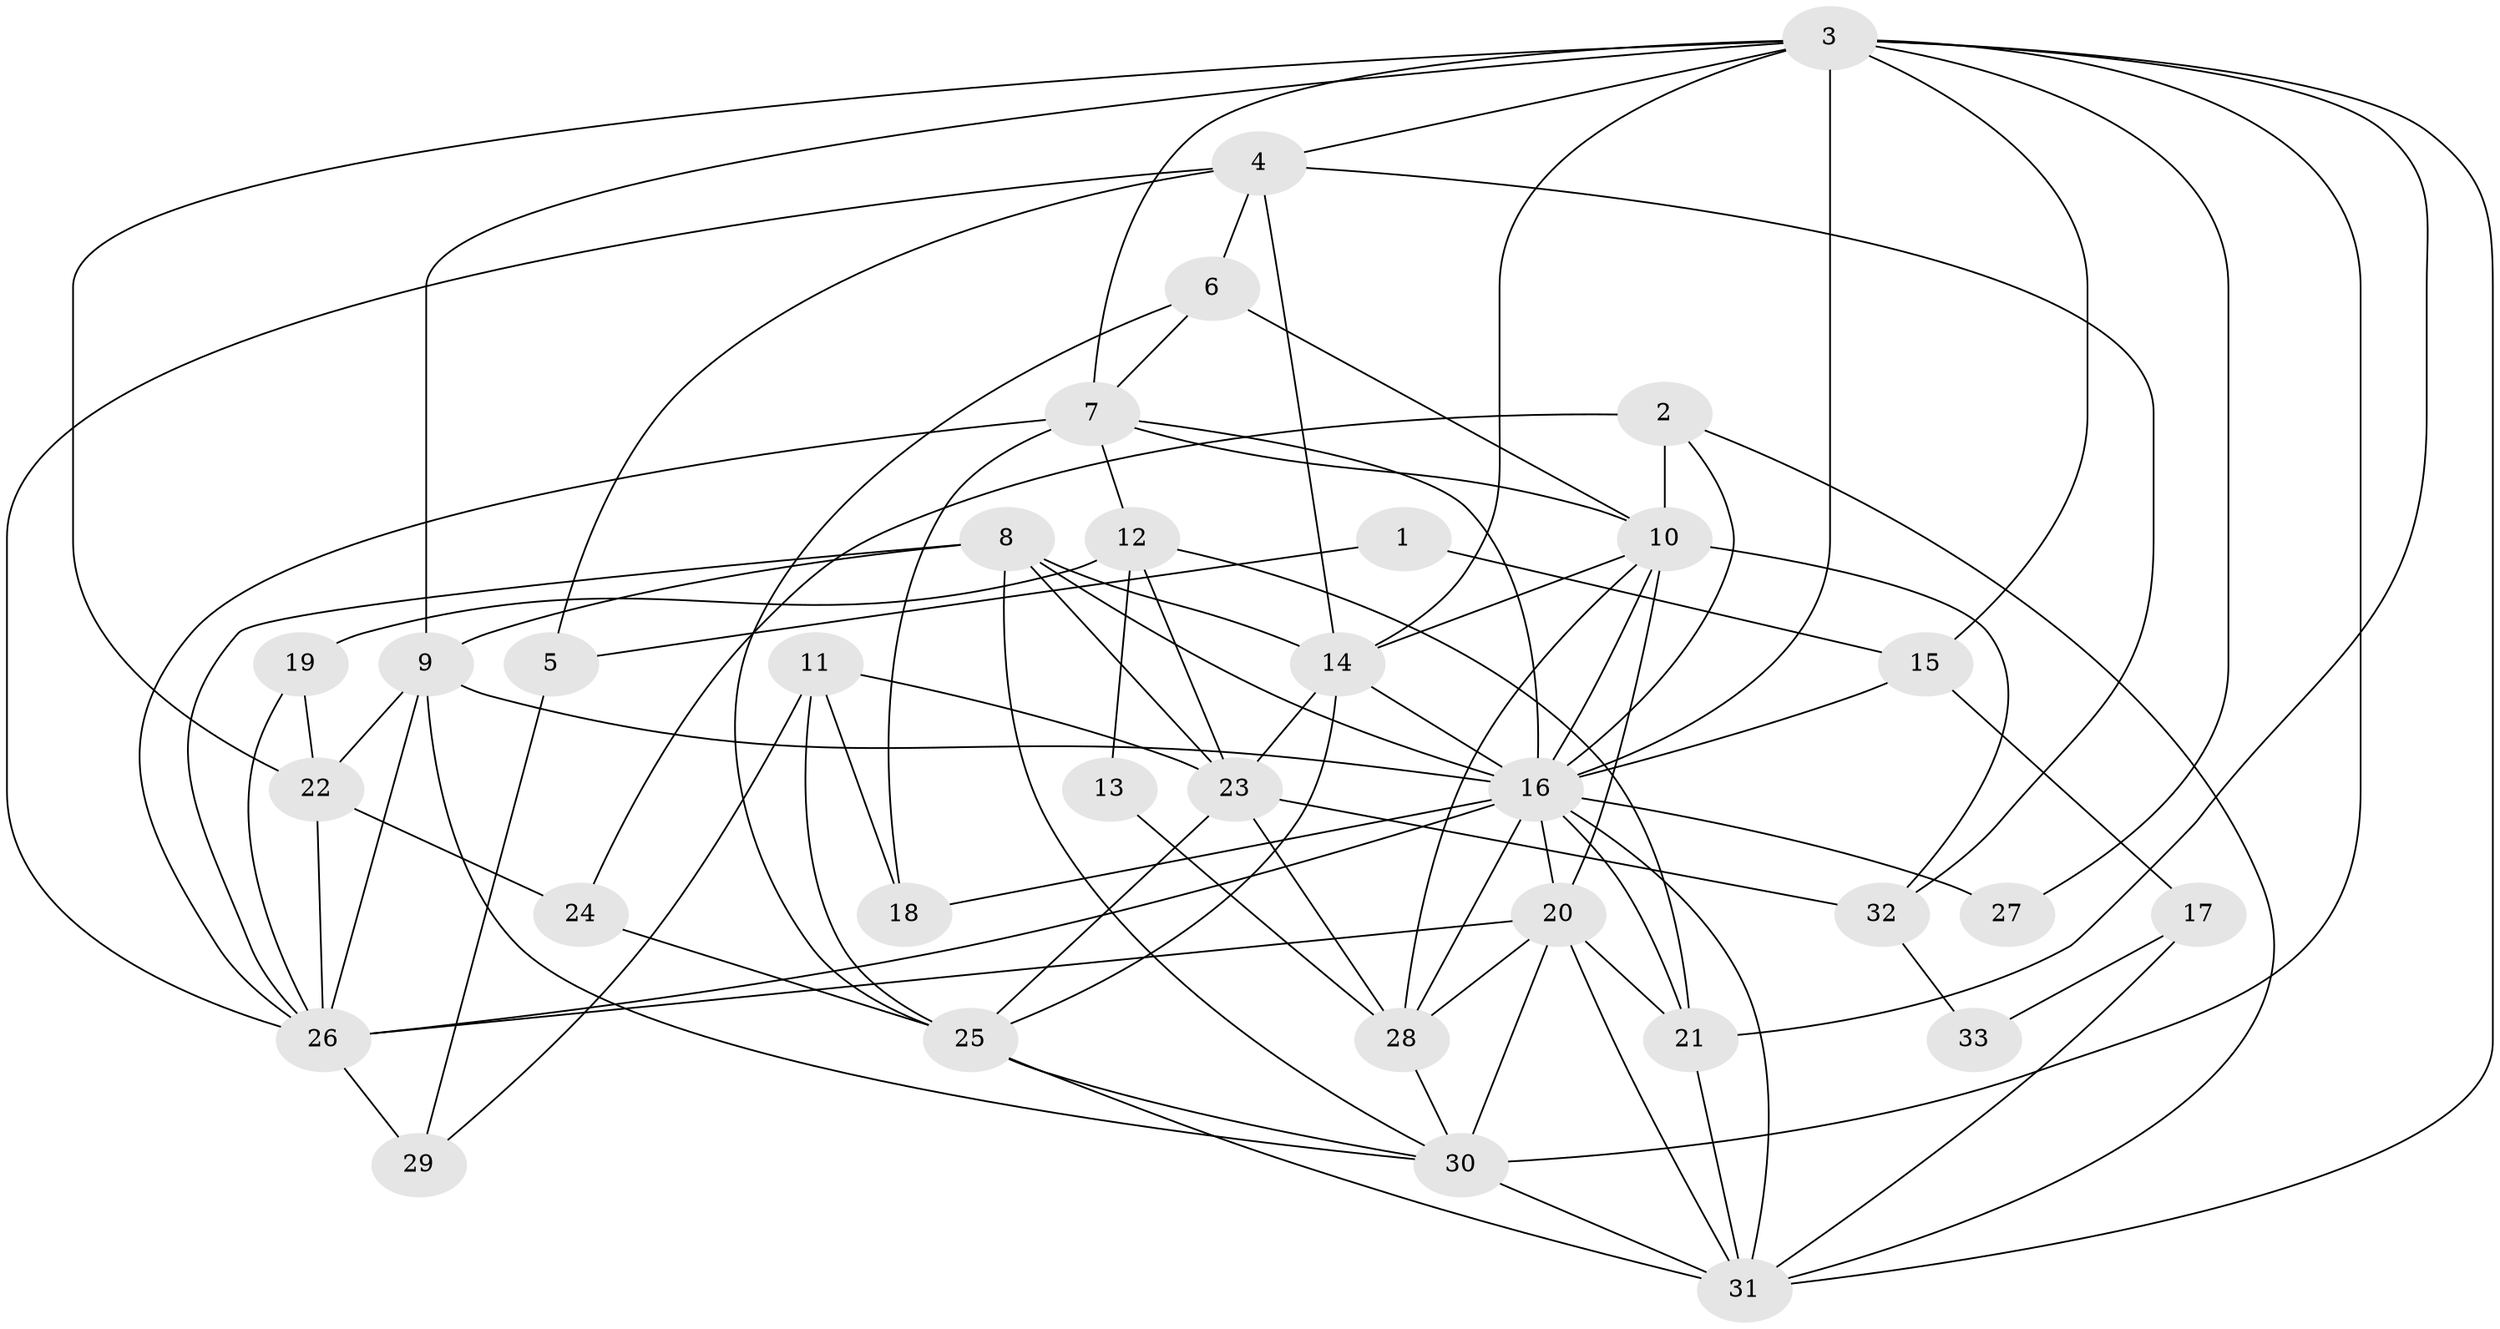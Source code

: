 // original degree distribution, {2: 0.08536585365853659, 3: 0.34146341463414637, 5: 0.2073170731707317, 4: 0.25609756097560976, 7: 0.036585365853658534, 6: 0.04878048780487805, 8: 0.024390243902439025}
// Generated by graph-tools (version 1.1) at 2025/50/03/04/25 22:50:48]
// undirected, 33 vertices, 89 edges
graph export_dot {
  node [color=gray90,style=filled];
  1;
  2;
  3;
  4;
  5;
  6;
  7;
  8;
  9;
  10;
  11;
  12;
  13;
  14;
  15;
  16;
  17;
  18;
  19;
  20;
  21;
  22;
  23;
  24;
  25;
  26;
  27;
  28;
  29;
  30;
  31;
  32;
  33;
  1 -- 5 [weight=1.0];
  1 -- 15 [weight=1.0];
  2 -- 10 [weight=5.0];
  2 -- 16 [weight=1.0];
  2 -- 24 [weight=1.0];
  2 -- 31 [weight=2.0];
  3 -- 4 [weight=1.0];
  3 -- 7 [weight=2.0];
  3 -- 9 [weight=2.0];
  3 -- 14 [weight=1.0];
  3 -- 15 [weight=1.0];
  3 -- 16 [weight=1.0];
  3 -- 21 [weight=1.0];
  3 -- 22 [weight=1.0];
  3 -- 27 [weight=1.0];
  3 -- 30 [weight=3.0];
  3 -- 31 [weight=1.0];
  4 -- 5 [weight=1.0];
  4 -- 6 [weight=1.0];
  4 -- 14 [weight=1.0];
  4 -- 26 [weight=1.0];
  4 -- 32 [weight=1.0];
  5 -- 29 [weight=1.0];
  6 -- 7 [weight=1.0];
  6 -- 10 [weight=1.0];
  6 -- 25 [weight=1.0];
  7 -- 10 [weight=1.0];
  7 -- 12 [weight=1.0];
  7 -- 16 [weight=1.0];
  7 -- 18 [weight=1.0];
  7 -- 26 [weight=1.0];
  8 -- 9 [weight=1.0];
  8 -- 14 [weight=1.0];
  8 -- 16 [weight=1.0];
  8 -- 23 [weight=1.0];
  8 -- 26 [weight=1.0];
  8 -- 30 [weight=1.0];
  9 -- 16 [weight=1.0];
  9 -- 22 [weight=1.0];
  9 -- 26 [weight=3.0];
  9 -- 30 [weight=2.0];
  10 -- 14 [weight=1.0];
  10 -- 16 [weight=1.0];
  10 -- 20 [weight=1.0];
  10 -- 28 [weight=1.0];
  10 -- 32 [weight=2.0];
  11 -- 18 [weight=1.0];
  11 -- 23 [weight=1.0];
  11 -- 25 [weight=1.0];
  11 -- 29 [weight=1.0];
  12 -- 13 [weight=1.0];
  12 -- 19 [weight=1.0];
  12 -- 21 [weight=1.0];
  12 -- 23 [weight=1.0];
  13 -- 28 [weight=1.0];
  14 -- 16 [weight=1.0];
  14 -- 23 [weight=1.0];
  14 -- 25 [weight=1.0];
  15 -- 16 [weight=1.0];
  15 -- 17 [weight=1.0];
  16 -- 18 [weight=3.0];
  16 -- 20 [weight=1.0];
  16 -- 21 [weight=1.0];
  16 -- 26 [weight=1.0];
  16 -- 27 [weight=1.0];
  16 -- 28 [weight=1.0];
  16 -- 31 [weight=2.0];
  17 -- 31 [weight=1.0];
  17 -- 33 [weight=1.0];
  19 -- 22 [weight=1.0];
  19 -- 26 [weight=1.0];
  20 -- 21 [weight=1.0];
  20 -- 26 [weight=1.0];
  20 -- 28 [weight=1.0];
  20 -- 30 [weight=1.0];
  20 -- 31 [weight=1.0];
  21 -- 31 [weight=2.0];
  22 -- 24 [weight=1.0];
  22 -- 26 [weight=1.0];
  23 -- 25 [weight=1.0];
  23 -- 28 [weight=1.0];
  23 -- 32 [weight=1.0];
  24 -- 25 [weight=1.0];
  25 -- 30 [weight=1.0];
  25 -- 31 [weight=2.0];
  26 -- 29 [weight=1.0];
  28 -- 30 [weight=1.0];
  30 -- 31 [weight=1.0];
  32 -- 33 [weight=1.0];
}
